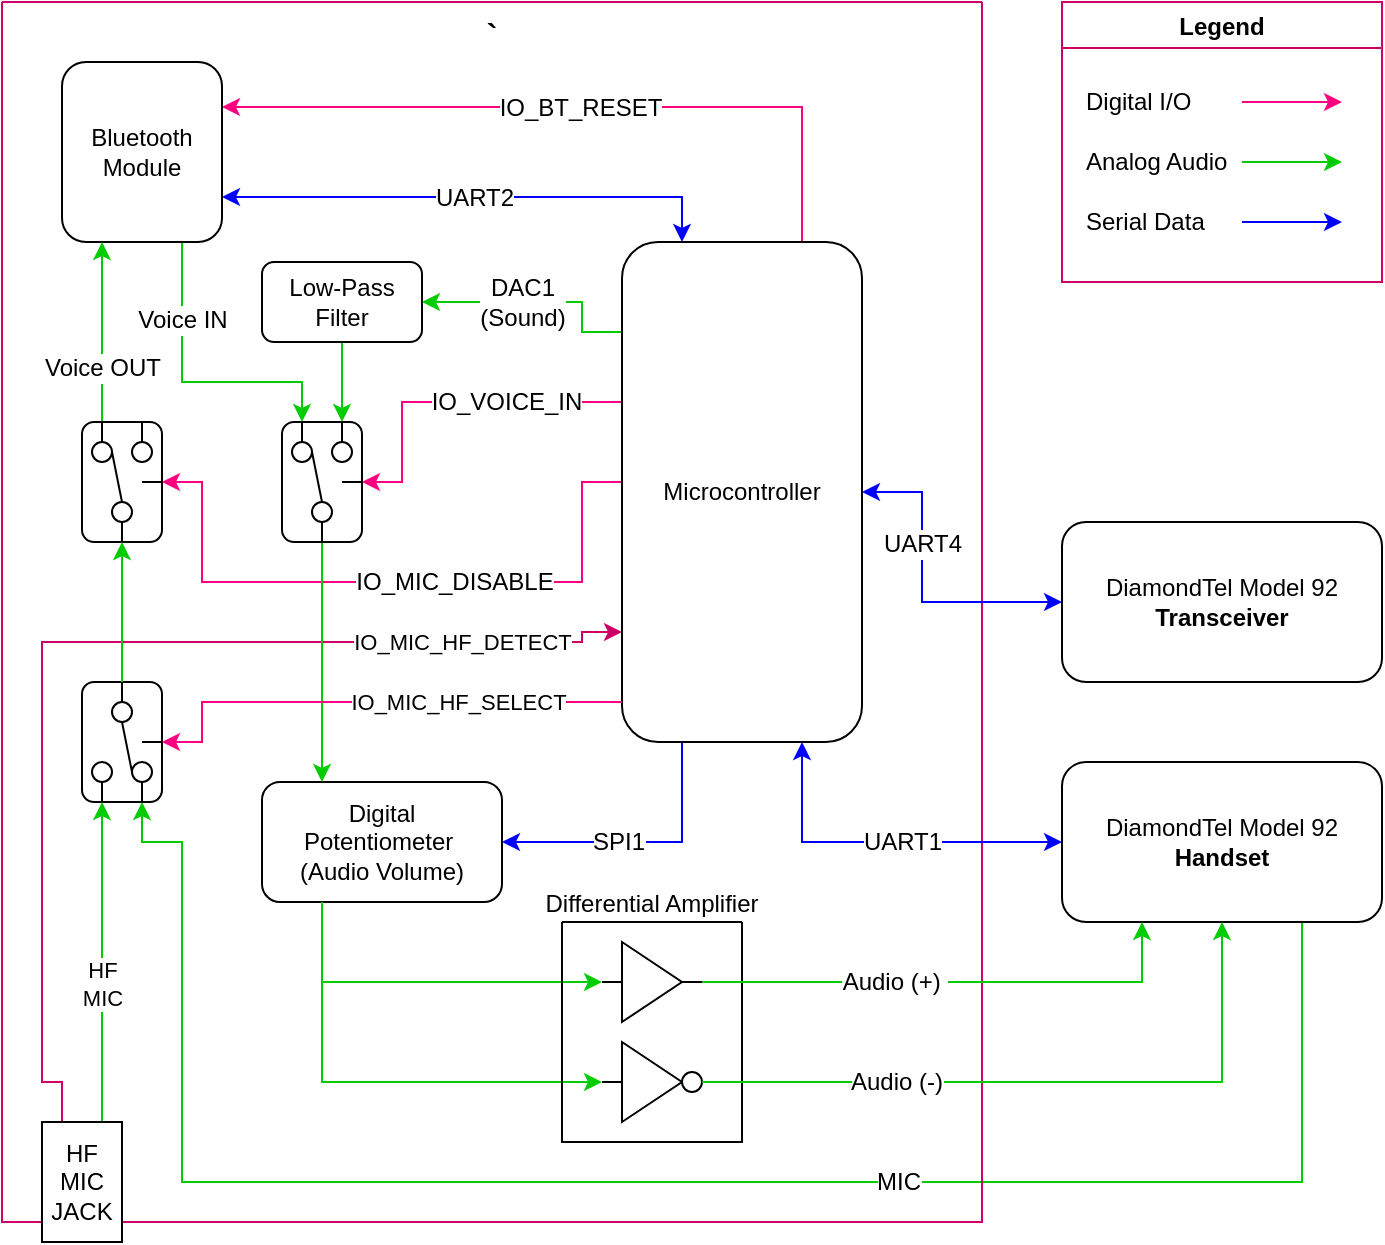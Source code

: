 <mxfile version="20.8.16" type="device"><diagram id="cRSakBLG42MdVwAODScS" name="Page-1"><mxGraphModel dx="751" dy="658" grid="1" gridSize="10" guides="1" tooltips="1" connect="1" arrows="1" fold="1" page="1" pageScale="1" pageWidth="850" pageHeight="1100" math="0" shadow="0"><root><mxCell id="0"/><mxCell id="1" parent="0"/><mxCell id="DBUQ4ZehcN4Erh0TJa4N-113" value="MIC" style="edgeStyle=orthogonalEdgeStyle;rounded=0;orthogonalLoop=1;jettySize=auto;html=1;strokeColor=#00CC00;fontSize=12;exitX=0.75;exitY=1;exitDx=0;exitDy=0;entryX=0.75;entryY=1;entryDx=0;entryDy=0;entryPerimeter=0;" parent="1" source="DBUQ4ZehcN4Erh0TJa4N-2" target="efG7gWJt_tCW50diNn09-2" edge="1"><mxGeometry x="-0.261" relative="1" as="geometry"><mxPoint x="100" y="490" as="targetPoint"/><Array as="points"><mxPoint x="690" y="630"/><mxPoint x="130" y="630"/><mxPoint x="130" y="460"/><mxPoint x="110" y="460"/></Array><mxPoint as="offset"/><mxPoint x="120" y="730" as="sourcePoint"/></mxGeometry></mxCell><mxCell id="DBUQ4ZehcN4Erh0TJa4N-2" value="DiamondTel Model 92&lt;br&gt;&lt;b&gt;Handset&lt;/b&gt;" style="rounded=1;whiteSpace=wrap;html=1;" parent="1" vertex="1"><mxGeometry x="570" y="420" width="160" height="80" as="geometry"/></mxCell><mxCell id="DBUQ4ZehcN4Erh0TJa4N-9" value="`" style="swimlane;startSize=0;verticalAlign=top;fontSize=16;collapsible=0;strokeColor=#CC0066;" parent="1" vertex="1"><mxGeometry x="40" y="40" width="490" height="610" as="geometry"><mxRectangle x="70" y="160" width="50" height="40" as="alternateBounds"/></mxGeometry></mxCell><mxCell id="DBUQ4ZehcN4Erh0TJa4N-114" value="DAC1&lt;br&gt;(Sound)" style="edgeStyle=orthogonalEdgeStyle;rounded=0;orthogonalLoop=1;jettySize=auto;html=1;strokeColor=#00CC00;entryX=1;entryY=0.5;entryDx=0;entryDy=0;exitX=0;exitY=0.18;exitDx=0;exitDy=0;fontSize=12;exitPerimeter=0;" parent="DBUQ4ZehcN4Erh0TJa4N-9" source="DBUQ4ZehcN4Erh0TJa4N-1" target="DBUQ4ZehcN4Erh0TJa4N-39" edge="1"><mxGeometry x="0.13" relative="1" as="geometry"><mxPoint x="360" y="325" as="targetPoint"/><Array as="points"><mxPoint x="290" y="165"/><mxPoint x="290" y="150"/></Array><mxPoint as="offset"/></mxGeometry></mxCell><mxCell id="TEhFNw4gtQW-xVYE_siT-99" value="IO_MIC_DISABLE" style="edgeStyle=orthogonalEdgeStyle;rounded=0;orthogonalLoop=1;jettySize=auto;html=1;exitX=0;exitY=0.48;exitDx=0;exitDy=0;entryX=1;entryY=0.5;entryDx=0;entryDy=0;entryPerimeter=0;strokeColor=#FF0080;fontSize=12;exitPerimeter=0;" parent="DBUQ4ZehcN4Erh0TJa4N-9" source="DBUQ4ZehcN4Erh0TJa4N-1" target="TEhFNw4gtQW-xVYE_siT-72" edge="1"><mxGeometry x="-0.188" relative="1" as="geometry"><Array as="points"><mxPoint x="290" y="240"/><mxPoint x="290" y="290"/><mxPoint x="100" y="290"/><mxPoint x="100" y="240"/></Array><mxPoint as="offset"/></mxGeometry></mxCell><mxCell id="TEhFNw4gtQW-xVYE_siT-102" value="IO_VOICE_IN" style="edgeStyle=orthogonalEdgeStyle;rounded=0;orthogonalLoop=1;jettySize=auto;html=1;exitX=0;exitY=0.32;exitDx=0;exitDy=0;entryX=1;entryY=0.5;entryDx=0;entryDy=0;entryPerimeter=0;strokeColor=#FF0080;fontSize=12;exitPerimeter=0;" parent="DBUQ4ZehcN4Erh0TJa4N-9" source="DBUQ4ZehcN4Erh0TJa4N-1" target="TEhFNw4gtQW-xVYE_siT-83" edge="1"><mxGeometry x="-0.314" relative="1" as="geometry"><Array as="points"><mxPoint x="200" y="200"/><mxPoint x="200" y="240"/></Array><mxPoint as="offset"/></mxGeometry></mxCell><mxCell id="TEhFNw4gtQW-xVYE_siT-104" value="SPI1" style="edgeStyle=orthogonalEdgeStyle;rounded=0;orthogonalLoop=1;jettySize=auto;html=1;exitX=0.25;exitY=1;exitDx=0;exitDy=0;entryX=1;entryY=0.5;entryDx=0;entryDy=0;strokeColor=#0000FF;startArrow=none;startFill=0;fontSize=12;" parent="DBUQ4ZehcN4Erh0TJa4N-9" source="DBUQ4ZehcN4Erh0TJa4N-1" target="DBUQ4ZehcN4Erh0TJa4N-6" edge="1"><mxGeometry x="0.177" relative="1" as="geometry"><Array as="points"><mxPoint x="340" y="420"/></Array><mxPoint as="offset"/></mxGeometry></mxCell><mxCell id="TEhFNw4gtQW-xVYE_siT-106" value="UART2" style="edgeStyle=orthogonalEdgeStyle;rounded=0;orthogonalLoop=1;jettySize=auto;html=1;exitX=0.25;exitY=0;exitDx=0;exitDy=0;entryX=1;entryY=0.75;entryDx=0;entryDy=0;strokeColor=#0000FF;startArrow=classic;startFill=1;fontSize=12;" parent="DBUQ4ZehcN4Erh0TJa4N-9" source="DBUQ4ZehcN4Erh0TJa4N-1" target="DBUQ4ZehcN4Erh0TJa4N-7" edge="1"><mxGeometry relative="1" as="geometry"/></mxCell><mxCell id="TEhFNw4gtQW-xVYE_siT-108" value="IO_BT_RESET" style="edgeStyle=orthogonalEdgeStyle;rounded=0;orthogonalLoop=1;jettySize=auto;html=1;exitX=0.75;exitY=0;exitDx=0;exitDy=0;entryX=1;entryY=0.25;entryDx=0;entryDy=0;strokeColor=#FF0080;startArrow=none;startFill=0;fontSize=12;" parent="DBUQ4ZehcN4Erh0TJa4N-9" source="DBUQ4ZehcN4Erh0TJa4N-1" target="DBUQ4ZehcN4Erh0TJa4N-7" edge="1"><mxGeometry relative="1" as="geometry"/></mxCell><mxCell id="efG7gWJt_tCW50diNn09-21" style="edgeStyle=orthogonalEdgeStyle;rounded=0;orthogonalLoop=1;jettySize=auto;html=1;exitX=0.25;exitY=0;exitDx=0;exitDy=0;entryX=0;entryY=0.78;entryDx=0;entryDy=0;strokeColor=#CC0066;entryPerimeter=0;" parent="DBUQ4ZehcN4Erh0TJa4N-9" source="efG7gWJt_tCW50diNn09-11" target="DBUQ4ZehcN4Erh0TJa4N-1" edge="1"><mxGeometry relative="1" as="geometry"><Array as="points"><mxPoint x="30" y="540"/><mxPoint x="20" y="540"/><mxPoint x="20" y="320"/><mxPoint x="290" y="320"/><mxPoint x="290" y="315"/></Array></mxGeometry></mxCell><mxCell id="efG7gWJt_tCW50diNn09-22" value="IO_MIC_HF_DETECT" style="edgeLabel;html=1;align=center;verticalAlign=middle;resizable=0;points=[];" parent="efG7gWJt_tCW50diNn09-21" vertex="1" connectable="0"><mxGeometry x="-0.713" y="-1" relative="1" as="geometry"><mxPoint x="209" y="-172" as="offset"/></mxGeometry></mxCell><mxCell id="DBUQ4ZehcN4Erh0TJa4N-1" value="Microcontroller" style="rounded=1;whiteSpace=wrap;html=1;points=[[0,0,0,0,0],[0,0.18,0,0,0],[0,0.32,0,0,0],[0,0.48,0,0,0],[0,0.64,0,0,0],[0,0.78,0,0,0],[0,0.92,0,0,0],[0.25,0,0,0,0],[0.25,1,0,0,0],[0.5,0,0,0,0],[0.5,1,0,0,0],[0.75,0,0,0,0],[0.75,1,0,0,0],[1,0,0,0,0],[1,0.25,0,0,0],[1,0.5,0,0,0],[1,0.75,0,0,0],[1,1,0,0,0]];" parent="DBUQ4ZehcN4Erh0TJa4N-9" vertex="1"><mxGeometry x="310" y="120" width="120" height="250" as="geometry"/></mxCell><mxCell id="DBUQ4ZehcN4Erh0TJa4N-116" value="Voice IN" style="edgeStyle=orthogonalEdgeStyle;rounded=0;orthogonalLoop=1;jettySize=auto;html=1;strokeColor=#00CC00;entryX=0.25;entryY=0;entryDx=0;entryDy=0;entryPerimeter=0;exitX=0.75;exitY=1;exitDx=0;exitDy=0;fontSize=12;" parent="DBUQ4ZehcN4Erh0TJa4N-9" source="DBUQ4ZehcN4Erh0TJa4N-7" target="TEhFNw4gtQW-xVYE_siT-83" edge="1"><mxGeometry x="-0.484" relative="1" as="geometry"><mxPoint x="150" y="320" as="targetPoint"/><Array as="points"><mxPoint x="90" y="190"/><mxPoint x="150" y="190"/></Array><mxPoint as="offset"/></mxGeometry></mxCell><mxCell id="DBUQ4ZehcN4Erh0TJa4N-7" value="Bluetooth&lt;br&gt;Module" style="rounded=1;whiteSpace=wrap;html=1;" parent="DBUQ4ZehcN4Erh0TJa4N-9" vertex="1"><mxGeometry x="30" y="30" width="80" height="90" as="geometry"/></mxCell><mxCell id="DBUQ4ZehcN4Erh0TJa4N-6" value="Digital&lt;br&gt;Potentiometer&amp;nbsp;&lt;br&gt;(Audio Volume)" style="rounded=1;whiteSpace=wrap;html=1;" parent="DBUQ4ZehcN4Erh0TJa4N-9" vertex="1"><mxGeometry x="130" y="390" width="120" height="60" as="geometry"/></mxCell><mxCell id="DBUQ4ZehcN4Erh0TJa4N-115" value="" style="edgeStyle=orthogonalEdgeStyle;rounded=0;orthogonalLoop=1;jettySize=auto;html=1;strokeColor=#00CC00;entryX=0.75;entryY=0;entryDx=0;entryDy=0;entryPerimeter=0;" parent="DBUQ4ZehcN4Erh0TJa4N-9" source="DBUQ4ZehcN4Erh0TJa4N-39" target="TEhFNw4gtQW-xVYE_siT-83" edge="1"><mxGeometry relative="1" as="geometry"><mxPoint x="170" y="320" as="targetPoint"/></mxGeometry></mxCell><mxCell id="DBUQ4ZehcN4Erh0TJa4N-39" value="Low-Pass&lt;br&gt;Filter" style="rounded=1;whiteSpace=wrap;html=1;" parent="DBUQ4ZehcN4Erh0TJa4N-9" vertex="1"><mxGeometry x="130" y="130" width="80" height="40" as="geometry"/></mxCell><mxCell id="DBUQ4ZehcN4Erh0TJa4N-82" style="edgeStyle=orthogonalEdgeStyle;rounded=0;orthogonalLoop=1;jettySize=auto;html=1;entryX=0.25;entryY=0;entryDx=0;entryDy=0;strokeColor=#00CC00;exitX=0.5;exitY=1;exitDx=0;exitDy=0;exitPerimeter=0;" parent="DBUQ4ZehcN4Erh0TJa4N-9" source="TEhFNw4gtQW-xVYE_siT-83" target="DBUQ4ZehcN4Erh0TJa4N-6" edge="1"><mxGeometry relative="1" as="geometry"><mxPoint x="160" y="390" as="sourcePoint"/></mxGeometry></mxCell><mxCell id="TEhFNw4gtQW-xVYE_siT-113" value="Voice OUT" style="edgeStyle=orthogonalEdgeStyle;rounded=0;orthogonalLoop=1;jettySize=auto;html=1;exitX=0.25;exitY=0;exitDx=0;exitDy=0;exitPerimeter=0;entryX=0.25;entryY=1;entryDx=0;entryDy=0;strokeColor=#00CC00;fontSize=12;startArrow=none;startFill=0;" parent="DBUQ4ZehcN4Erh0TJa4N-9" source="TEhFNw4gtQW-xVYE_siT-72" target="DBUQ4ZehcN4Erh0TJa4N-7" edge="1"><mxGeometry x="-0.4" relative="1" as="geometry"><Array as="points"><mxPoint x="50" y="170"/><mxPoint x="50" y="170"/></Array><mxPoint as="offset"/></mxGeometry></mxCell><mxCell id="9m9z6D8LQa2k0snQ5d-l-14" value="" style="edgeStyle=segmentEdgeStyle;endArrow=classic;html=1;rounded=0;strokeColor=#00CC00;fillColor=#0000FF;entryX=0;entryY=0.5;entryDx=0;entryDy=0;" parent="DBUQ4ZehcN4Erh0TJa4N-9" target="9m9z6D8LQa2k0snQ5d-l-10" edge="1"><mxGeometry width="50" height="50" relative="1" as="geometry"><mxPoint x="160" y="450" as="sourcePoint"/><mxPoint x="150" y="460" as="targetPoint"/><Array as="points"><mxPoint x="160" y="450"/><mxPoint x="160" y="490"/></Array></mxGeometry></mxCell><mxCell id="9m9z6D8LQa2k0snQ5d-l-15" value="" style="edgeStyle=segmentEdgeStyle;endArrow=classic;html=1;rounded=0;strokeColor=#00CC00;fillColor=#0000FF;entryX=0;entryY=0.5;entryDx=0;entryDy=0;exitX=0.25;exitY=1;exitDx=0;exitDy=0;" parent="DBUQ4ZehcN4Erh0TJa4N-9" source="DBUQ4ZehcN4Erh0TJa4N-6" target="9m9z6D8LQa2k0snQ5d-l-11" edge="1"><mxGeometry width="50" height="50" relative="1" as="geometry"><mxPoint x="120" y="540" as="sourcePoint"/><mxPoint x="170" y="490" as="targetPoint"/><Array as="points"><mxPoint x="160" y="540"/></Array></mxGeometry></mxCell><mxCell id="YMInkfh5yUJ_Q9oOhVVc-1" value="Differential Amplifier" style="swimlane;startSize=0;collapsible=0;verticalAlign=bottom;fontStyle=0" parent="DBUQ4ZehcN4Erh0TJa4N-9" vertex="1"><mxGeometry x="280" y="460" width="90" height="110" as="geometry"/></mxCell><mxCell id="9m9z6D8LQa2k0snQ5d-l-10" value="" style="verticalLabelPosition=bottom;shadow=0;dashed=0;align=center;html=1;verticalAlign=top;shape=mxgraph.electrical.logic_gates.buffer2;strokeColor=#000000;" parent="YMInkfh5yUJ_Q9oOhVVc-1" vertex="1"><mxGeometry x="20" y="10" width="50" height="40" as="geometry"/></mxCell><mxCell id="9m9z6D8LQa2k0snQ5d-l-11" value="" style="verticalLabelPosition=bottom;shadow=0;dashed=0;align=center;html=1;verticalAlign=top;shape=mxgraph.electrical.logic_gates.buffer2;strokeColor=#000000;" parent="YMInkfh5yUJ_Q9oOhVVc-1" vertex="1"><mxGeometry x="20" y="60" width="50" height="40" as="geometry"/></mxCell><mxCell id="9m9z6D8LQa2k0snQ5d-l-16" value="" style="ellipse;whiteSpace=wrap;html=1;aspect=fixed;strokeColor=#000000;" parent="YMInkfh5yUJ_Q9oOhVVc-1" vertex="1"><mxGeometry x="60" y="75" width="10" height="10" as="geometry"/></mxCell><mxCell id="TEhFNw4gtQW-xVYE_siT-71" value="" style="group" parent="DBUQ4ZehcN4Erh0TJa4N-9" vertex="1" connectable="0"><mxGeometry x="40" y="210" width="40" height="60" as="geometry"/></mxCell><mxCell id="TEhFNw4gtQW-xVYE_siT-72" value="" style="rounded=1;whiteSpace=wrap;html=1;container=0;points=[[0.25,0,0,0,0],[0.5,1,0,0,0],[0.75,0,0,0,0],[1,0.5,0,0,0]];dropTarget=1;collapsible=0;movable=1;resizable=0;" parent="TEhFNw4gtQW-xVYE_siT-71" vertex="1"><mxGeometry width="40" height="60" as="geometry"/></mxCell><mxCell id="TEhFNw4gtQW-xVYE_siT-73" value="" style="ellipse;whiteSpace=wrap;html=1;aspect=fixed;container=0;connectable=1;allowArrows=0;deletable=0;cloneable=0;rotatable=1;movable=0;resizable=1;autosize=1;editable=1;" parent="TEhFNw4gtQW-xVYE_siT-71" vertex="1"><mxGeometry x="5" y="10" width="10" height="10" as="geometry"/></mxCell><mxCell id="TEhFNw4gtQW-xVYE_siT-74" value="" style="ellipse;whiteSpace=wrap;html=1;aspect=fixed;container=0;connectable=1;allowArrows=0;deletable=0;cloneable=0;rotatable=1;movable=0;resizable=1;autosize=1;editable=1;" parent="TEhFNw4gtQW-xVYE_siT-71" vertex="1"><mxGeometry x="25" y="10" width="10" height="10" as="geometry"/></mxCell><mxCell id="TEhFNw4gtQW-xVYE_siT-75" value="" style="ellipse;whiteSpace=wrap;html=1;aspect=fixed;container=0;connectable=1;allowArrows=0;deletable=0;cloneable=0;rotatable=1;movable=0;resizable=1;autosize=1;editable=1;" parent="TEhFNw4gtQW-xVYE_siT-71" vertex="1"><mxGeometry x="15" y="40" width="10" height="10" as="geometry"/></mxCell><mxCell id="TEhFNw4gtQW-xVYE_siT-76" value="" style="endArrow=none;html=1;rounded=0;exitX=0.5;exitY=0;exitDx=0;exitDy=0;movable=0;cloneable=0;deletable=0;bendable=0;anchorPointDirection=1;entryX=0.5;entryY=0;entryDx=0;entryDy=0;resizable=1;rotatable=1;editable=1;connectable=1;" parent="TEhFNw4gtQW-xVYE_siT-71" target="TEhFNw4gtQW-xVYE_siT-74" edge="1"><mxGeometry width="50" height="50" relative="1" as="geometry"><mxPoint x="30" as="sourcePoint"/><mxPoint x="-25" y="55" as="targetPoint"/></mxGeometry></mxCell><mxCell id="TEhFNw4gtQW-xVYE_siT-77" value="" style="endArrow=none;html=1;rounded=0;entryX=0.5;entryY=1;entryDx=0;entryDy=0;movable=0;cloneable=0;deletable=0;bendable=0;anchorPointDirection=1;exitX=0.5;exitY=1;exitDx=0;exitDy=0;resizable=1;rotatable=1;editable=1;connectable=1;" parent="TEhFNw4gtQW-xVYE_siT-71" target="TEhFNw4gtQW-xVYE_siT-75" edge="1"><mxGeometry width="50" height="50" relative="1" as="geometry"><mxPoint x="20" y="60" as="sourcePoint"/><mxPoint x="35" y="20" as="targetPoint"/></mxGeometry></mxCell><mxCell id="TEhFNw4gtQW-xVYE_siT-78" value="" style="endArrow=none;html=1;rounded=0;entryX=0.5;entryY=0;entryDx=0;entryDy=0;movable=0;cloneable=0;deletable=0;bendable=0;anchorPointDirection=1;resizable=1;rotatable=1;editable=1;connectable=1;" parent="TEhFNw4gtQW-xVYE_siT-71" target="TEhFNw4gtQW-xVYE_siT-73" edge="1"><mxGeometry width="50" height="50" relative="1" as="geometry"><mxPoint x="10" as="sourcePoint"/><mxPoint x="20" y="30" as="targetPoint"/></mxGeometry></mxCell><mxCell id="TEhFNw4gtQW-xVYE_siT-79" value="" style="endArrow=none;html=1;rounded=0;exitX=0.5;exitY=0;exitDx=0;exitDy=0;entryX=1;entryY=0.5;entryDx=0;entryDy=0;movable=0;deletable=0;bendable=0;anchorPointDirection=1;resizable=1;rotatable=1;editable=1;connectable=1;cloneable=0;" parent="TEhFNw4gtQW-xVYE_siT-71" source="TEhFNw4gtQW-xVYE_siT-75" target="TEhFNw4gtQW-xVYE_siT-73" edge="1"><mxGeometry width="50" height="50" relative="1" as="geometry"><mxPoint x="-30" y="50" as="sourcePoint"/><mxPoint x="25" y="10" as="targetPoint"/></mxGeometry></mxCell><mxCell id="TEhFNw4gtQW-xVYE_siT-80" value="" style="endArrow=none;html=1;rounded=0;exitX=1;exitY=0.5;exitDx=0;exitDy=0;exitPerimeter=0;movable=0;deletable=0;bendable=0;anchorPointDirection=1;resizable=1;rotatable=1;editable=1;connectable=1;cloneable=0;" parent="TEhFNw4gtQW-xVYE_siT-71" edge="1"><mxGeometry width="50" height="50" relative="1" as="geometry"><mxPoint x="40" y="30" as="sourcePoint"/><mxPoint x="30" y="30" as="targetPoint"/></mxGeometry></mxCell><mxCell id="efG7gWJt_tCW50diNn09-1" value="" style="group;flipV=1;" parent="DBUQ4ZehcN4Erh0TJa4N-9" vertex="1" connectable="0"><mxGeometry x="40" y="340" width="40" height="60" as="geometry"/></mxCell><mxCell id="efG7gWJt_tCW50diNn09-2" value="" style="rounded=1;whiteSpace=wrap;html=1;container=0;points=[[0.25,1,0,0,0],[0.5,0,0,0,0],[0.75,1,0,0,0],[1,0.5,0,0,0]];dropTarget=1;collapsible=0;movable=1;resizable=0;" parent="efG7gWJt_tCW50diNn09-1" vertex="1"><mxGeometry width="40" height="60" as="geometry"/></mxCell><mxCell id="efG7gWJt_tCW50diNn09-3" value="" style="ellipse;whiteSpace=wrap;html=1;aspect=fixed;container=0;connectable=1;allowArrows=0;deletable=0;cloneable=0;rotatable=1;movable=0;resizable=1;autosize=1;editable=1;flipV=0;direction=east;" parent="efG7gWJt_tCW50diNn09-1" vertex="1"><mxGeometry x="5" y="40" width="10" height="10" as="geometry"/></mxCell><mxCell id="efG7gWJt_tCW50diNn09-4" value="" style="ellipse;whiteSpace=wrap;html=1;aspect=fixed;container=0;connectable=1;allowArrows=0;deletable=0;cloneable=0;rotatable=1;movable=0;resizable=1;autosize=1;editable=1;" parent="efG7gWJt_tCW50diNn09-1" vertex="1"><mxGeometry x="25" y="40" width="10" height="10" as="geometry"/></mxCell><mxCell id="efG7gWJt_tCW50diNn09-5" value="" style="ellipse;whiteSpace=wrap;html=1;aspect=fixed;container=0;connectable=1;allowArrows=0;deletable=0;cloneable=0;rotatable=1;movable=0;resizable=1;autosize=1;editable=1;flipV=0;direction=west;" parent="efG7gWJt_tCW50diNn09-1" vertex="1"><mxGeometry x="15" y="10" width="10" height="10" as="geometry"/></mxCell><mxCell id="efG7gWJt_tCW50diNn09-6" value="" style="endArrow=none;html=1;rounded=0;exitX=0.5;exitY=0;exitDx=0;exitDy=0;movable=0;cloneable=0;deletable=0;bendable=0;anchorPointDirection=1;resizable=1;rotatable=1;editable=1;connectable=1;" parent="efG7gWJt_tCW50diNn09-1" edge="1"><mxGeometry width="50" height="50" relative="1" as="geometry"><mxPoint x="30" y="60" as="sourcePoint"/><mxPoint x="30" y="50" as="targetPoint"/></mxGeometry></mxCell><mxCell id="efG7gWJt_tCW50diNn09-7" value="" style="endArrow=none;html=1;rounded=0;entryX=0.5;entryY=1;entryDx=0;entryDy=0;movable=0;cloneable=0;deletable=0;bendable=0;anchorPointDirection=1;exitX=0.5;exitY=1;exitDx=0;exitDy=0;resizable=1;rotatable=1;editable=1;connectable=1;" parent="efG7gWJt_tCW50diNn09-1" target="efG7gWJt_tCW50diNn09-5" edge="1"><mxGeometry width="50" height="50" relative="1" as="geometry"><mxPoint x="20" as="sourcePoint"/><mxPoint x="35" y="40" as="targetPoint"/></mxGeometry></mxCell><mxCell id="efG7gWJt_tCW50diNn09-8" value="" style="endArrow=none;html=1;rounded=0;movable=0;cloneable=0;deletable=0;bendable=0;anchorPointDirection=1;resizable=1;rotatable=1;editable=1;connectable=1;" parent="efG7gWJt_tCW50diNn09-1" edge="1"><mxGeometry width="50" height="50" relative="1" as="geometry"><mxPoint x="10" y="60" as="sourcePoint"/><mxPoint x="10" y="50" as="targetPoint"/></mxGeometry></mxCell><mxCell id="efG7gWJt_tCW50diNn09-9" value="" style="endArrow=none;html=1;rounded=0;exitX=0.5;exitY=0;exitDx=0;exitDy=0;entryX=0;entryY=0.5;entryDx=0;entryDy=0;movable=0;deletable=0;bendable=0;anchorPointDirection=1;resizable=1;rotatable=1;editable=1;connectable=1;cloneable=0;" parent="efG7gWJt_tCW50diNn09-1" source="efG7gWJt_tCW50diNn09-5" target="efG7gWJt_tCW50diNn09-4" edge="1"><mxGeometry width="50" height="50" relative="1" as="geometry"><mxPoint x="-30" y="10" as="sourcePoint"/><mxPoint x="25" y="50" as="targetPoint"/></mxGeometry></mxCell><mxCell id="efG7gWJt_tCW50diNn09-10" value="" style="endArrow=none;html=1;rounded=0;exitX=1;exitY=0.5;exitDx=0;exitDy=0;exitPerimeter=0;movable=0;deletable=0;bendable=0;anchorPointDirection=1;resizable=1;rotatable=1;editable=1;connectable=1;cloneable=0;" parent="efG7gWJt_tCW50diNn09-1" edge="1"><mxGeometry width="50" height="50" relative="1" as="geometry"><mxPoint x="40" y="30" as="sourcePoint"/><mxPoint x="30" y="30" as="targetPoint"/></mxGeometry></mxCell><mxCell id="efG7gWJt_tCW50diNn09-13" style="edgeStyle=orthogonalEdgeStyle;rounded=0;orthogonalLoop=1;jettySize=auto;html=1;exitX=0.75;exitY=0;exitDx=0;exitDy=0;entryX=0.25;entryY=1;entryDx=0;entryDy=0;entryPerimeter=0;strokeColor=#00CC00;" parent="DBUQ4ZehcN4Erh0TJa4N-9" source="efG7gWJt_tCW50diNn09-11" target="efG7gWJt_tCW50diNn09-2" edge="1"><mxGeometry relative="1" as="geometry"/></mxCell><mxCell id="efG7gWJt_tCW50diNn09-14" value="HF&lt;br&gt;MIC" style="edgeLabel;html=1;align=center;verticalAlign=middle;resizable=0;points=[];" parent="efG7gWJt_tCW50diNn09-13" vertex="1" connectable="0"><mxGeometry x="-0.133" relative="1" as="geometry"><mxPoint as="offset"/></mxGeometry></mxCell><mxCell id="efG7gWJt_tCW50diNn09-11" value="HF&lt;br&gt;MIC&lt;br&gt;JACK" style="rounded=0;whiteSpace=wrap;html=1;" parent="DBUQ4ZehcN4Erh0TJa4N-9" vertex="1"><mxGeometry x="20" y="560" width="40" height="60" as="geometry"/></mxCell><mxCell id="TEhFNw4gtQW-xVYE_siT-82" value="" style="group" parent="DBUQ4ZehcN4Erh0TJa4N-9" vertex="1" connectable="0"><mxGeometry x="140" y="210" width="40" height="60" as="geometry"/></mxCell><mxCell id="TEhFNw4gtQW-xVYE_siT-83" value="" style="rounded=1;whiteSpace=wrap;html=1;container=0;points=[[0.25,0,0,0,0],[0.5,1,0,0,0],[0.75,0,0,0,0],[1,0.5,0,0,0]];dropTarget=1;collapsible=0;movable=1;resizable=0;" parent="TEhFNw4gtQW-xVYE_siT-82" vertex="1"><mxGeometry width="40" height="60" as="geometry"/></mxCell><mxCell id="TEhFNw4gtQW-xVYE_siT-84" value="" style="ellipse;whiteSpace=wrap;html=1;aspect=fixed;container=0;connectable=1;allowArrows=0;deletable=0;cloneable=0;rotatable=1;movable=0;resizable=1;autosize=1;editable=1;" parent="TEhFNw4gtQW-xVYE_siT-82" vertex="1"><mxGeometry x="5" y="10" width="10" height="10" as="geometry"/></mxCell><mxCell id="TEhFNw4gtQW-xVYE_siT-85" value="" style="ellipse;whiteSpace=wrap;html=1;aspect=fixed;container=0;connectable=1;allowArrows=0;deletable=0;cloneable=0;rotatable=1;movable=0;resizable=1;autosize=1;editable=1;" parent="TEhFNw4gtQW-xVYE_siT-82" vertex="1"><mxGeometry x="25" y="10" width="10" height="10" as="geometry"/></mxCell><mxCell id="TEhFNw4gtQW-xVYE_siT-86" value="" style="ellipse;whiteSpace=wrap;html=1;aspect=fixed;container=0;connectable=1;allowArrows=0;deletable=0;cloneable=0;rotatable=1;movable=0;resizable=1;autosize=1;editable=1;" parent="TEhFNw4gtQW-xVYE_siT-82" vertex="1"><mxGeometry x="15" y="40" width="10" height="10" as="geometry"/></mxCell><mxCell id="TEhFNw4gtQW-xVYE_siT-87" value="" style="endArrow=none;html=1;rounded=0;exitX=0.5;exitY=0;exitDx=0;exitDy=0;movable=0;cloneable=0;deletable=0;bendable=0;anchorPointDirection=1;entryX=0.5;entryY=0;entryDx=0;entryDy=0;resizable=1;rotatable=1;editable=1;connectable=1;" parent="TEhFNw4gtQW-xVYE_siT-82" target="TEhFNw4gtQW-xVYE_siT-85" edge="1"><mxGeometry width="50" height="50" relative="1" as="geometry"><mxPoint x="30" as="sourcePoint"/><mxPoint x="-25" y="55" as="targetPoint"/></mxGeometry></mxCell><mxCell id="TEhFNw4gtQW-xVYE_siT-88" value="" style="endArrow=none;html=1;rounded=0;entryX=0.5;entryY=1;entryDx=0;entryDy=0;movable=0;cloneable=0;deletable=0;bendable=0;anchorPointDirection=1;exitX=0.5;exitY=1;exitDx=0;exitDy=0;resizable=1;rotatable=1;editable=1;connectable=1;" parent="TEhFNw4gtQW-xVYE_siT-82" target="TEhFNw4gtQW-xVYE_siT-86" edge="1"><mxGeometry width="50" height="50" relative="1" as="geometry"><mxPoint x="20" y="60" as="sourcePoint"/><mxPoint x="35" y="20" as="targetPoint"/></mxGeometry></mxCell><mxCell id="TEhFNw4gtQW-xVYE_siT-89" value="" style="endArrow=none;html=1;rounded=0;entryX=0.5;entryY=0;entryDx=0;entryDy=0;movable=0;cloneable=0;deletable=0;bendable=0;anchorPointDirection=1;resizable=1;rotatable=1;editable=1;connectable=1;" parent="TEhFNw4gtQW-xVYE_siT-82" target="TEhFNw4gtQW-xVYE_siT-84" edge="1"><mxGeometry width="50" height="50" relative="1" as="geometry"><mxPoint x="10" as="sourcePoint"/><mxPoint x="20" y="30" as="targetPoint"/></mxGeometry></mxCell><mxCell id="TEhFNw4gtQW-xVYE_siT-90" value="" style="endArrow=none;html=1;rounded=0;exitX=0.5;exitY=0;exitDx=0;exitDy=0;entryX=1;entryY=0.5;entryDx=0;entryDy=0;movable=0;deletable=0;bendable=0;anchorPointDirection=1;resizable=1;rotatable=1;editable=1;connectable=1;cloneable=0;" parent="TEhFNw4gtQW-xVYE_siT-82" source="TEhFNw4gtQW-xVYE_siT-86" target="TEhFNw4gtQW-xVYE_siT-84" edge="1"><mxGeometry width="50" height="50" relative="1" as="geometry"><mxPoint x="-30" y="50" as="sourcePoint"/><mxPoint x="25" y="10" as="targetPoint"/></mxGeometry></mxCell><mxCell id="TEhFNw4gtQW-xVYE_siT-91" value="" style="endArrow=none;html=1;rounded=0;exitX=1;exitY=0.5;exitDx=0;exitDy=0;exitPerimeter=0;movable=0;deletable=0;bendable=0;anchorPointDirection=1;resizable=1;rotatable=1;editable=1;connectable=1;cloneable=0;" parent="TEhFNw4gtQW-xVYE_siT-82" edge="1"><mxGeometry width="50" height="50" relative="1" as="geometry"><mxPoint x="40" y="30" as="sourcePoint"/><mxPoint x="30" y="30" as="targetPoint"/></mxGeometry></mxCell><mxCell id="efG7gWJt_tCW50diNn09-19" style="edgeStyle=orthogonalEdgeStyle;rounded=0;orthogonalLoop=1;jettySize=auto;html=1;exitX=0;exitY=0.92;exitDx=0;exitDy=0;exitPerimeter=0;strokeColor=#FF0080;entryX=1;entryY=0.5;entryDx=0;entryDy=0;entryPerimeter=0;" parent="DBUQ4ZehcN4Erh0TJa4N-9" source="DBUQ4ZehcN4Erh0TJa4N-1" edge="1" target="efG7gWJt_tCW50diNn09-2"><mxGeometry relative="1" as="geometry"><mxPoint x="80" y="360" as="targetPoint"/><Array as="points"><mxPoint x="100" y="350"/><mxPoint x="100" y="370"/></Array></mxGeometry></mxCell><mxCell id="efG7gWJt_tCW50diNn09-20" value="IO_MIC_HF_SELECT" style="edgeLabel;html=1;align=center;verticalAlign=middle;resizable=0;points=[];" parent="efG7gWJt_tCW50diNn09-19" vertex="1" connectable="0"><mxGeometry x="-0.371" y="1" relative="1" as="geometry"><mxPoint x="-4" y="-1" as="offset"/></mxGeometry></mxCell><mxCell id="DBUQ4ZehcN4Erh0TJa4N-13" value="DiamondTel Model 92&lt;br&gt;&lt;b&gt;Transceiver&lt;/b&gt;" style="rounded=1;whiteSpace=wrap;html=1;" parent="1" vertex="1"><mxGeometry x="570" y="300" width="160" height="80" as="geometry"/></mxCell><mxCell id="TEhFNw4gtQW-xVYE_siT-105" value="UART1" style="edgeStyle=orthogonalEdgeStyle;rounded=0;orthogonalLoop=1;jettySize=auto;html=1;exitX=0.75;exitY=1;exitDx=0;exitDy=0;strokeColor=#0000FF;startArrow=classic;startFill=1;fontSize=12;entryX=0;entryY=0.5;entryDx=0;entryDy=0;" parent="1" source="DBUQ4ZehcN4Erh0TJa4N-1" target="DBUQ4ZehcN4Erh0TJa4N-2" edge="1"><mxGeometry x="0.111" relative="1" as="geometry"><Array as="points"><mxPoint x="440" y="460"/></Array><mxPoint as="offset"/><mxPoint x="370" y="660" as="targetPoint"/></mxGeometry></mxCell><mxCell id="TEhFNw4gtQW-xVYE_siT-107" value="UART4" style="edgeStyle=orthogonalEdgeStyle;rounded=0;orthogonalLoop=1;jettySize=auto;html=1;exitX=1;exitY=0.5;exitDx=0;exitDy=0;entryX=0;entryY=0.5;entryDx=0;entryDy=0;strokeColor=#0000FF;startArrow=classic;startFill=1;fontSize=12;" parent="1" source="DBUQ4ZehcN4Erh0TJa4N-1" target="DBUQ4ZehcN4Erh0TJa4N-13" edge="1"><mxGeometry x="-0.278" relative="1" as="geometry"><Array as="points"><mxPoint x="500" y="285"/><mxPoint x="500" y="340"/></Array><mxPoint as="offset"/></mxGeometry></mxCell><mxCell id="9m9z6D8LQa2k0snQ5d-l-1" value="Legend" style="swimlane;strokeColor=#CC0066;collapsible=0;" parent="1" vertex="1"><mxGeometry x="570" y="40" width="160" height="140" as="geometry"><mxRectangle x="540" y="40" width="80" height="30" as="alternateBounds"/></mxGeometry></mxCell><mxCell id="9m9z6D8LQa2k0snQ5d-l-2" value="Digital I/O" style="edgeStyle=segmentEdgeStyle;endArrow=classic;html=1;rounded=0;strokeColor=#FF0080;align=left;fontSize=12;" parent="9m9z6D8LQa2k0snQ5d-l-1" edge="1"><mxGeometry x="-1" y="-80" width="50" height="50" relative="1" as="geometry"><mxPoint x="90" y="50" as="sourcePoint"/><mxPoint x="140" y="50" as="targetPoint"/><Array as="points"><mxPoint x="140" y="50"/><mxPoint x="140" y="50"/></Array><mxPoint x="-80" y="-80" as="offset"/></mxGeometry></mxCell><mxCell id="9m9z6D8LQa2k0snQ5d-l-3" value="Analog Audio" style="edgeStyle=segmentEdgeStyle;endArrow=classic;html=1;rounded=0;strokeColor=#00CC00;align=left;fontSize=12;" parent="9m9z6D8LQa2k0snQ5d-l-1" edge="1"><mxGeometry x="-1" y="-80" width="50" height="50" relative="1" as="geometry"><mxPoint x="90" y="80" as="sourcePoint"/><mxPoint x="140" y="80.29" as="targetPoint"/><Array as="points"><mxPoint x="140" y="80"/><mxPoint x="140" y="80"/></Array><mxPoint x="-80" y="-80" as="offset"/></mxGeometry></mxCell><mxCell id="9m9z6D8LQa2k0snQ5d-l-4" value="Serial Data" style="edgeStyle=segmentEdgeStyle;endArrow=classic;html=1;rounded=0;strokeColor=#0000FF;fillColor=#0000FF;align=left;fontSize=12;" parent="9m9z6D8LQa2k0snQ5d-l-1" edge="1"><mxGeometry x="-1" y="-80" width="50" height="50" relative="1" as="geometry"><mxPoint x="90" y="110" as="sourcePoint"/><mxPoint x="140" y="110" as="targetPoint"/><Array as="points"><mxPoint x="140" y="110"/><mxPoint x="140" y="110"/></Array><mxPoint x="-80" y="-80" as="offset"/></mxGeometry></mxCell><mxCell id="9m9z6D8LQa2k0snQ5d-l-17" value="Audio (+)&amp;nbsp;" style="edgeStyle=elbowEdgeStyle;elbow=vertical;endArrow=classic;html=1;rounded=0;strokeColor=#00CC00;fillColor=#0000FF;exitX=1;exitY=0.5;exitDx=0;exitDy=0;entryX=0.25;entryY=1;entryDx=0;entryDy=0;fontSize=12;" parent="1" source="9m9z6D8LQa2k0snQ5d-l-10" target="DBUQ4ZehcN4Erh0TJa4N-2" edge="1"><mxGeometry x="-0.231" width="50" height="50" relative="1" as="geometry"><mxPoint x="400" y="555" as="sourcePoint"/><mxPoint x="450" y="505" as="targetPoint"/><Array as="points"><mxPoint x="440" y="530"/><mxPoint x="430" y="540"/><mxPoint x="390" y="530"/></Array><mxPoint as="offset"/></mxGeometry></mxCell><mxCell id="9m9z6D8LQa2k0snQ5d-l-18" value="Audio (-)" style="edgeStyle=segmentEdgeStyle;endArrow=classic;html=1;rounded=0;strokeColor=#00CC00;fillColor=#0000FF;exitX=1;exitY=0.5;exitDx=0;exitDy=0;entryX=0.5;entryY=1;entryDx=0;entryDy=0;fontSize=12;" parent="1" source="9m9z6D8LQa2k0snQ5d-l-16" target="DBUQ4ZehcN4Erh0TJa4N-2" edge="1"><mxGeometry x="-0.429" width="50" height="50" relative="1" as="geometry"><mxPoint x="400" y="584.97" as="sourcePoint"/><mxPoint x="450" y="534.97" as="targetPoint"/><mxPoint as="offset"/></mxGeometry></mxCell><mxCell id="efG7gWJt_tCW50diNn09-23" style="edgeStyle=orthogonalEdgeStyle;rounded=0;orthogonalLoop=1;jettySize=auto;html=1;exitX=0.5;exitY=0;exitDx=0;exitDy=0;exitPerimeter=0;strokeColor=#00CC00;" parent="1" source="efG7gWJt_tCW50diNn09-2" edge="1"><mxGeometry relative="1" as="geometry"><mxPoint x="100" y="310" as="targetPoint"/></mxGeometry></mxCell></root></mxGraphModel></diagram></mxfile>